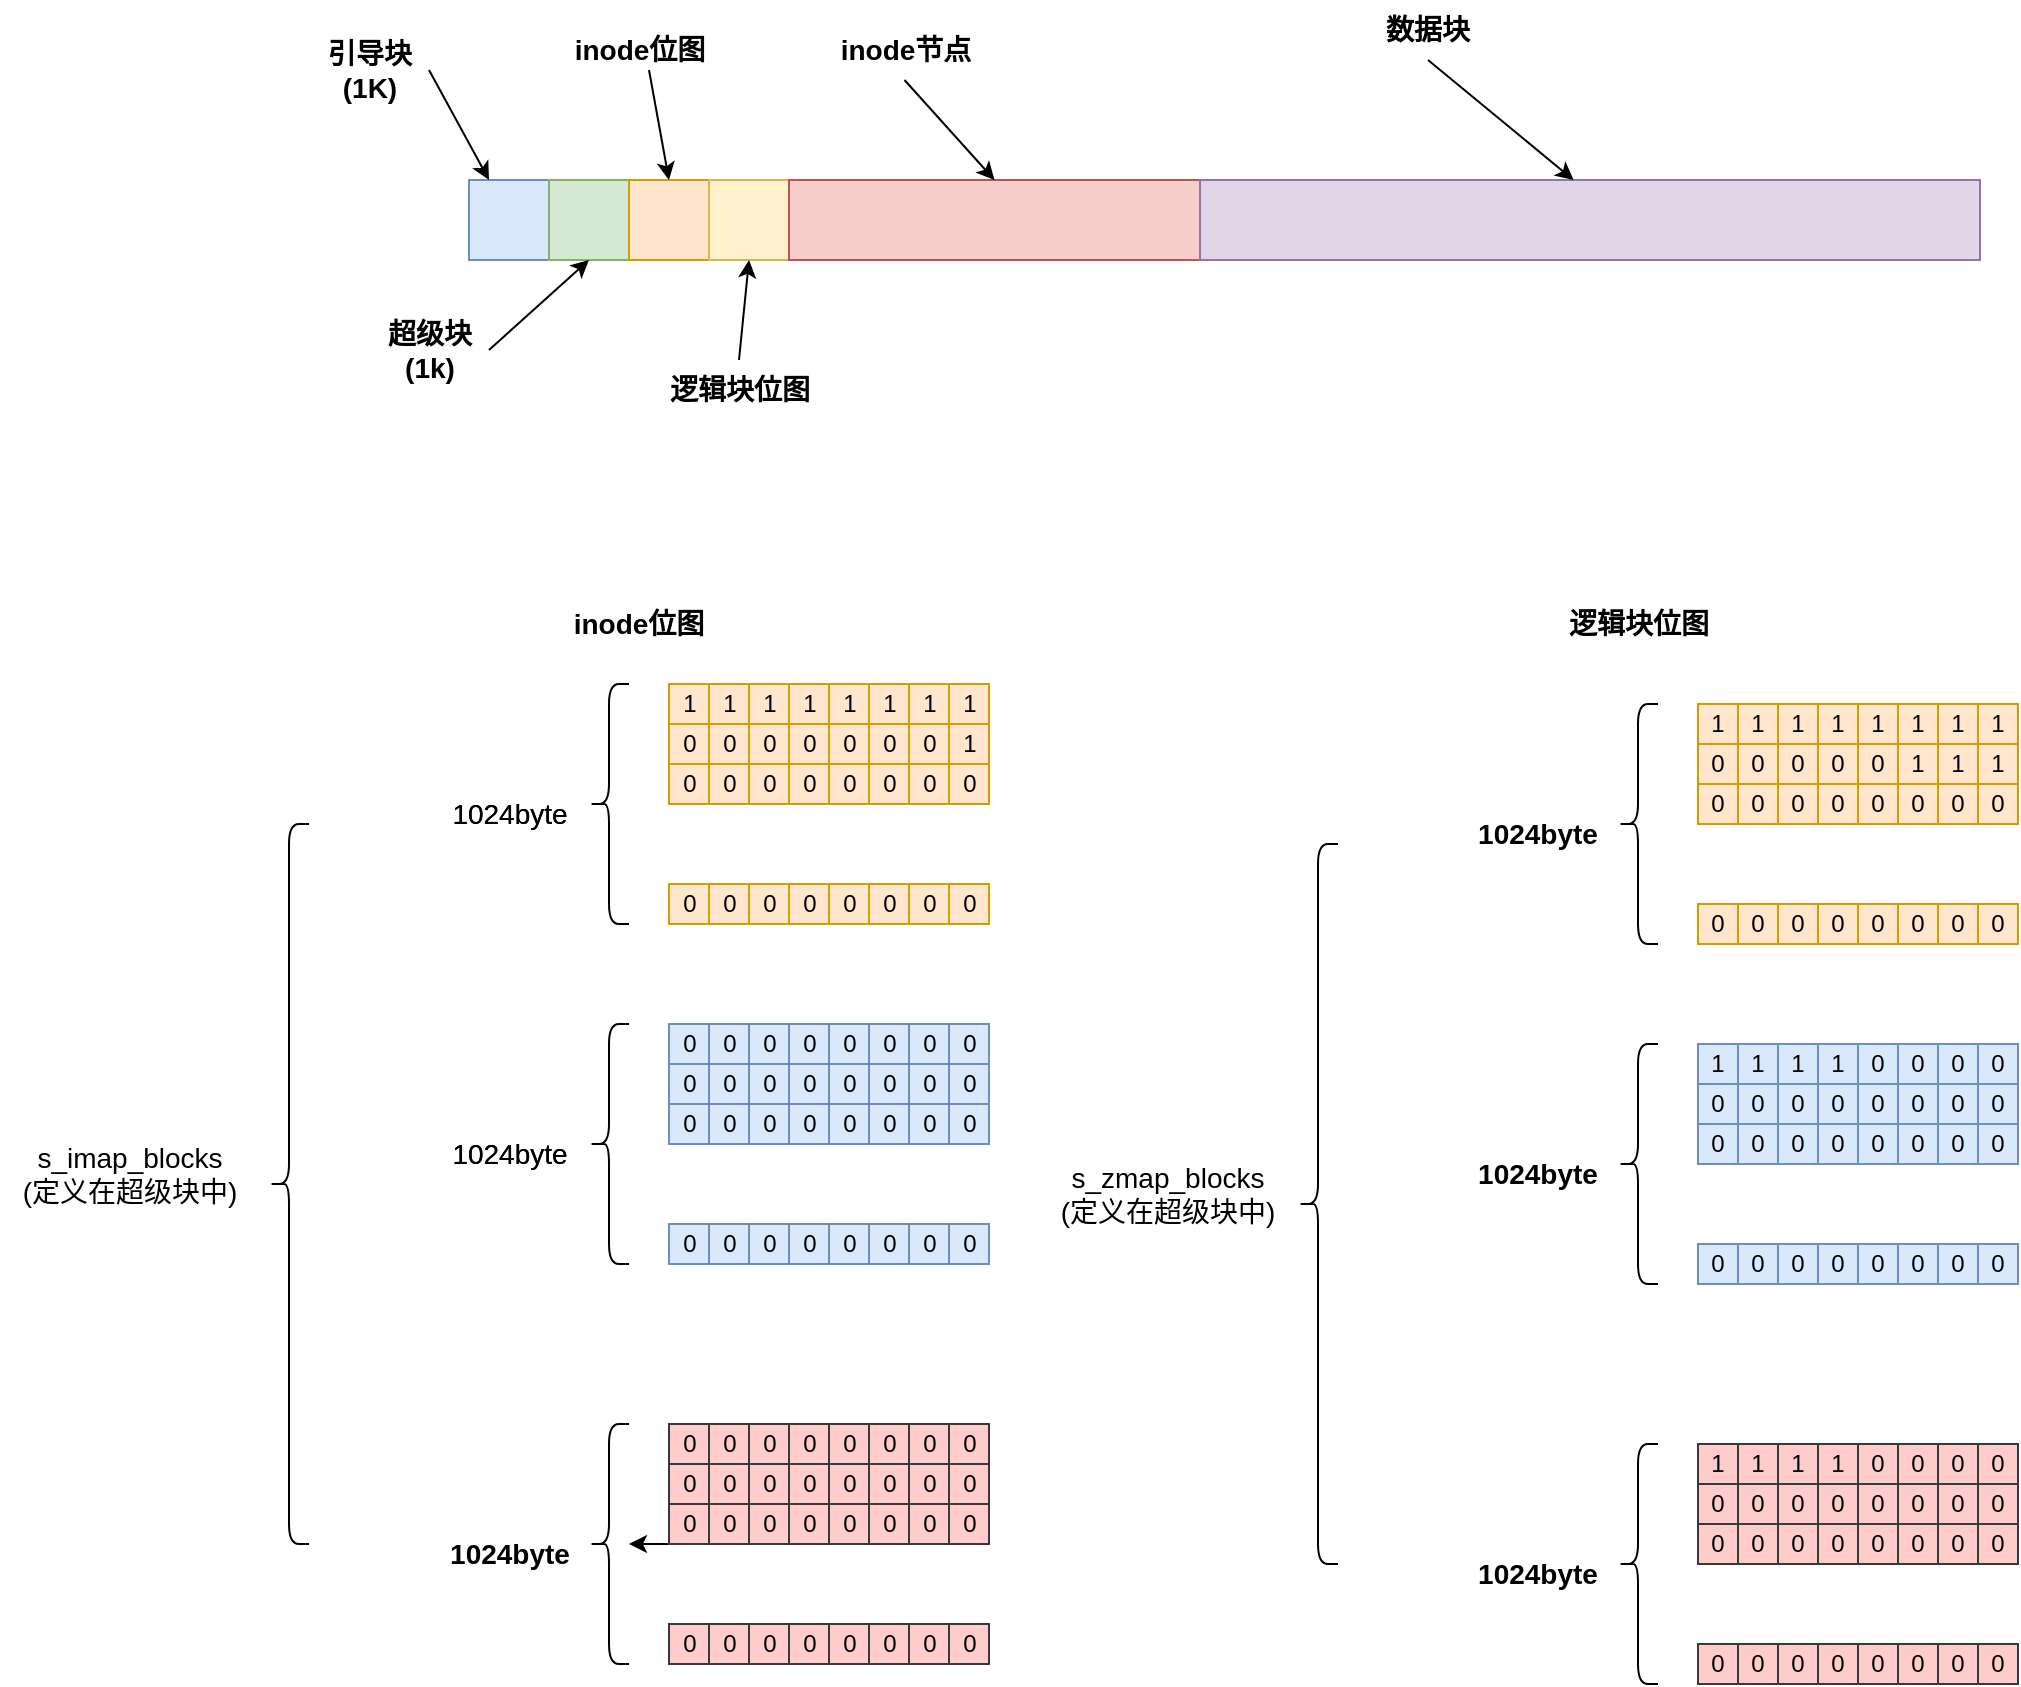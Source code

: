 <mxfile version="20.8.18" type="device"><diagram name="第 1 页" id="37yoyK_o1zVnqZ8OQjMK"><mxGraphModel dx="1831" dy="449" grid="1" gridSize="10" guides="1" tooltips="1" connect="1" arrows="1" fold="1" page="1" pageScale="1" pageWidth="827" pageHeight="1169" math="0" shadow="0"><root><mxCell id="0"/><mxCell id="1" parent="0"/><mxCell id="zr7Nvy4fPqNRF8BoC9J9-1" value="" style="rounded=0;whiteSpace=wrap;html=1;fillColor=#dae8fc;strokeColor=#6c8ebf;" vertex="1" parent="1"><mxGeometry x="-95.5" y="110" width="40" height="40" as="geometry"/></mxCell><mxCell id="zr7Nvy4fPqNRF8BoC9J9-2" value="" style="rounded=0;whiteSpace=wrap;html=1;fillColor=#d5e8d4;strokeColor=#82b366;" vertex="1" parent="1"><mxGeometry x="-55.5" y="110" width="40" height="40" as="geometry"/></mxCell><mxCell id="zr7Nvy4fPqNRF8BoC9J9-3" value="" style="rounded=0;whiteSpace=wrap;html=1;fillColor=#ffe6cc;strokeColor=#d79b00;" vertex="1" parent="1"><mxGeometry x="-15.5" y="110" width="40" height="40" as="geometry"/></mxCell><mxCell id="zr7Nvy4fPqNRF8BoC9J9-4" value="" style="rounded=0;whiteSpace=wrap;html=1;fillColor=#fff2cc;strokeColor=#d6b656;" vertex="1" parent="1"><mxGeometry x="24.5" y="110" width="40" height="40" as="geometry"/></mxCell><mxCell id="zr7Nvy4fPqNRF8BoC9J9-5" value="" style="rounded=0;whiteSpace=wrap;html=1;fillColor=#f8cecc;strokeColor=#b85450;" vertex="1" parent="1"><mxGeometry x="64.5" y="110" width="205.5" height="40" as="geometry"/></mxCell><mxCell id="zr7Nvy4fPqNRF8BoC9J9-6" value="" style="rounded=0;whiteSpace=wrap;html=1;fillColor=#e1d5e7;strokeColor=#9673a6;" vertex="1" parent="1"><mxGeometry x="270" y="110" width="390" height="40" as="geometry"/></mxCell><mxCell id="zr7Nvy4fPqNRF8BoC9J9-7" value="&lt;font style=&quot;font-size: 14px;&quot;&gt;&lt;b&gt;引导块(1K)&lt;/b&gt;&lt;/font&gt;" style="text;strokeColor=none;align=center;fillColor=none;html=1;verticalAlign=middle;whiteSpace=wrap;rounded=0;" vertex="1" parent="1"><mxGeometry x="-175.5" y="40" width="60" height="30" as="geometry"/></mxCell><mxCell id="zr7Nvy4fPqNRF8BoC9J9-9" value="" style="endArrow=classic;html=1;rounded=0;entryX=0.25;entryY=0;entryDx=0;entryDy=0;exitX=1;exitY=0.5;exitDx=0;exitDy=0;" edge="1" parent="1" source="zr7Nvy4fPqNRF8BoC9J9-7" target="zr7Nvy4fPqNRF8BoC9J9-1"><mxGeometry width="50" height="50" relative="1" as="geometry"><mxPoint x="-115.5" y="70" as="sourcePoint"/><mxPoint x="-145.5" y="130" as="targetPoint"/></mxGeometry></mxCell><mxCell id="zr7Nvy4fPqNRF8BoC9J9-10" value="&lt;font style=&quot;font-size: 14px;&quot;&gt;&lt;b&gt;超级块(1k)&lt;/b&gt;&lt;/font&gt;" style="text;strokeColor=none;align=center;fillColor=none;html=1;verticalAlign=middle;whiteSpace=wrap;rounded=0;" vertex="1" parent="1"><mxGeometry x="-145.5" y="180" width="60" height="30" as="geometry"/></mxCell><mxCell id="zr7Nvy4fPqNRF8BoC9J9-11" value="" style="endArrow=classic;html=1;rounded=0;exitX=1;exitY=0.5;exitDx=0;exitDy=0;entryX=0.5;entryY=1;entryDx=0;entryDy=0;" edge="1" parent="1" source="zr7Nvy4fPqNRF8BoC9J9-10" target="zr7Nvy4fPqNRF8BoC9J9-2"><mxGeometry width="50" height="50" relative="1" as="geometry"><mxPoint x="-55.5" y="270" as="sourcePoint"/><mxPoint x="-5.5" y="220" as="targetPoint"/></mxGeometry></mxCell><mxCell id="zr7Nvy4fPqNRF8BoC9J9-12" value="&lt;font style=&quot;font-size: 14px;&quot;&gt;&lt;b&gt;inode位图&lt;/b&gt;&lt;/font&gt;" style="text;strokeColor=none;align=center;fillColor=none;html=1;verticalAlign=middle;whiteSpace=wrap;rounded=0;" vertex="1" parent="1"><mxGeometry x="-45.5" y="30" width="70" height="30" as="geometry"/></mxCell><mxCell id="zr7Nvy4fPqNRF8BoC9J9-14" value="&lt;font style=&quot;font-size: 14px;&quot;&gt;&lt;b&gt;逻辑块位图&lt;/b&gt;&lt;/font&gt;" style="text;strokeColor=none;align=center;fillColor=none;html=1;verticalAlign=middle;whiteSpace=wrap;rounded=0;" vertex="1" parent="1"><mxGeometry x="-5.5" y="200" width="90" height="30" as="geometry"/></mxCell><mxCell id="zr7Nvy4fPqNRF8BoC9J9-16" value="" style="endArrow=classic;html=1;rounded=0;exitX=0.5;exitY=0;exitDx=0;exitDy=0;" edge="1" parent="1" source="zr7Nvy4fPqNRF8BoC9J9-14"><mxGeometry width="50" height="50" relative="1" as="geometry"><mxPoint x="-5.5" y="200" as="sourcePoint"/><mxPoint x="44.5" y="150" as="targetPoint"/></mxGeometry></mxCell><mxCell id="zr7Nvy4fPqNRF8BoC9J9-17" value="&lt;font style=&quot;font-size: 14px;&quot;&gt;&lt;b&gt;inode节点&lt;/b&gt;&lt;/font&gt;" style="text;strokeColor=none;align=center;fillColor=none;html=1;verticalAlign=middle;whiteSpace=wrap;rounded=0;" vertex="1" parent="1"><mxGeometry x="84.5" y="30" width="75.5" height="30" as="geometry"/></mxCell><mxCell id="zr7Nvy4fPqNRF8BoC9J9-18" value="&lt;font style=&quot;font-size: 14px;&quot;&gt;&lt;b&gt;数据块&lt;/b&gt;&lt;/font&gt;" style="text;strokeColor=none;align=center;fillColor=none;html=1;verticalAlign=middle;whiteSpace=wrap;rounded=0;" vertex="1" parent="1"><mxGeometry x="354" y="20" width="60" height="30" as="geometry"/></mxCell><mxCell id="zr7Nvy4fPqNRF8BoC9J9-22" value="" style="endArrow=classic;html=1;rounded=0;entryX=0.5;entryY=0;entryDx=0;entryDy=0;exitX=0.5;exitY=1;exitDx=0;exitDy=0;" edge="1" parent="1" source="zr7Nvy4fPqNRF8BoC9J9-17" target="zr7Nvy4fPqNRF8BoC9J9-5"><mxGeometry width="50" height="50" relative="1" as="geometry"><mxPoint x="114.5" y="70" as="sourcePoint"/><mxPoint x="164.5" y="20" as="targetPoint"/></mxGeometry></mxCell><mxCell id="zr7Nvy4fPqNRF8BoC9J9-23" value="" style="endArrow=classic;html=1;rounded=0;entryX=0.479;entryY=0;entryDx=0;entryDy=0;entryPerimeter=0;exitX=0.5;exitY=1;exitDx=0;exitDy=0;" edge="1" parent="1" source="zr7Nvy4fPqNRF8BoC9J9-18" target="zr7Nvy4fPqNRF8BoC9J9-6"><mxGeometry width="50" height="50" relative="1" as="geometry"><mxPoint x="274.5" y="70" as="sourcePoint"/><mxPoint x="324.5" y="20" as="targetPoint"/></mxGeometry></mxCell><mxCell id="zr7Nvy4fPqNRF8BoC9J9-24" value="1" style="rounded=0;whiteSpace=wrap;html=1;fillColor=#ffe6cc;strokeColor=#d79b00;" vertex="1" parent="1"><mxGeometry x="24.5" y="362" width="20" height="20" as="geometry"/></mxCell><mxCell id="zr7Nvy4fPqNRF8BoC9J9-25" value="1" style="rounded=0;whiteSpace=wrap;html=1;fillColor=#ffe6cc;strokeColor=#d79b00;" vertex="1" parent="1"><mxGeometry x="44.5" y="362" width="20" height="20" as="geometry"/></mxCell><mxCell id="zr7Nvy4fPqNRF8BoC9J9-26" value="1" style="rounded=0;whiteSpace=wrap;html=1;fillColor=#ffe6cc;strokeColor=#d79b00;" vertex="1" parent="1"><mxGeometry x="64.5" y="362" width="20" height="20" as="geometry"/></mxCell><mxCell id="zr7Nvy4fPqNRF8BoC9J9-27" value="1" style="rounded=0;whiteSpace=wrap;html=1;fillColor=#ffe6cc;strokeColor=#d79b00;" vertex="1" parent="1"><mxGeometry x="84.5" y="362" width="20" height="20" as="geometry"/></mxCell><mxCell id="zr7Nvy4fPqNRF8BoC9J9-28" value="1" style="rounded=0;whiteSpace=wrap;html=1;fillColor=#ffe6cc;strokeColor=#d79b00;" vertex="1" parent="1"><mxGeometry x="104.5" y="362" width="20" height="20" as="geometry"/></mxCell><mxCell id="zr7Nvy4fPqNRF8BoC9J9-29" value="1" style="rounded=0;whiteSpace=wrap;html=1;fillColor=#ffe6cc;strokeColor=#d79b00;" vertex="1" parent="1"><mxGeometry x="124.5" y="362" width="20" height="20" as="geometry"/></mxCell><mxCell id="zr7Nvy4fPqNRF8BoC9J9-30" value="1" style="rounded=0;whiteSpace=wrap;html=1;fillColor=#ffe6cc;strokeColor=#d79b00;" vertex="1" parent="1"><mxGeometry x="144.5" y="362" width="20" height="20" as="geometry"/></mxCell><mxCell id="zr7Nvy4fPqNRF8BoC9J9-31" value="1" style="rounded=0;whiteSpace=wrap;html=1;fillColor=#ffe6cc;strokeColor=#d79b00;" vertex="1" parent="1"><mxGeometry x="4.5" y="362" width="20" height="20" as="geometry"/></mxCell><mxCell id="zr7Nvy4fPqNRF8BoC9J9-40" value="0" style="rounded=0;whiteSpace=wrap;html=1;fillColor=#ffe6cc;strokeColor=#d79b00;" vertex="1" parent="1"><mxGeometry x="24.5" y="382" width="20" height="20" as="geometry"/></mxCell><mxCell id="zr7Nvy4fPqNRF8BoC9J9-41" value="0" style="rounded=0;whiteSpace=wrap;html=1;fillColor=#ffe6cc;strokeColor=#d79b00;" vertex="1" parent="1"><mxGeometry x="44.5" y="382" width="20" height="20" as="geometry"/></mxCell><mxCell id="zr7Nvy4fPqNRF8BoC9J9-42" value="0" style="rounded=0;whiteSpace=wrap;html=1;fillColor=#ffe6cc;strokeColor=#d79b00;" vertex="1" parent="1"><mxGeometry x="64.5" y="382" width="20" height="20" as="geometry"/></mxCell><mxCell id="zr7Nvy4fPqNRF8BoC9J9-43" value="0" style="rounded=0;whiteSpace=wrap;html=1;fillColor=#ffe6cc;strokeColor=#d79b00;" vertex="1" parent="1"><mxGeometry x="84.5" y="382" width="20" height="20" as="geometry"/></mxCell><mxCell id="zr7Nvy4fPqNRF8BoC9J9-44" value="0" style="rounded=0;whiteSpace=wrap;html=1;fillColor=#ffe6cc;strokeColor=#d79b00;" vertex="1" parent="1"><mxGeometry x="104.5" y="382" width="20" height="20" as="geometry"/></mxCell><mxCell id="zr7Nvy4fPqNRF8BoC9J9-45" value="0" style="rounded=0;whiteSpace=wrap;html=1;fillColor=#ffe6cc;strokeColor=#d79b00;" vertex="1" parent="1"><mxGeometry x="124.5" y="382" width="20" height="20" as="geometry"/></mxCell><mxCell id="zr7Nvy4fPqNRF8BoC9J9-46" value="1" style="rounded=0;whiteSpace=wrap;html=1;fillColor=#ffe6cc;strokeColor=#d79b00;" vertex="1" parent="1"><mxGeometry x="144.5" y="382" width="20" height="20" as="geometry"/></mxCell><mxCell id="zr7Nvy4fPqNRF8BoC9J9-47" value="0" style="rounded=0;whiteSpace=wrap;html=1;fillColor=#ffe6cc;strokeColor=#d79b00;" vertex="1" parent="1"><mxGeometry x="4.5" y="382" width="20" height="20" as="geometry"/></mxCell><mxCell id="zr7Nvy4fPqNRF8BoC9J9-48" value="0" style="rounded=0;whiteSpace=wrap;html=1;fillColor=#ffe6cc;strokeColor=#d79b00;" vertex="1" parent="1"><mxGeometry x="24.5" y="402" width="20" height="20" as="geometry"/></mxCell><mxCell id="zr7Nvy4fPqNRF8BoC9J9-49" value="0" style="rounded=0;whiteSpace=wrap;html=1;fillColor=#ffe6cc;strokeColor=#d79b00;" vertex="1" parent="1"><mxGeometry x="44.5" y="402" width="20" height="20" as="geometry"/></mxCell><mxCell id="zr7Nvy4fPqNRF8BoC9J9-50" value="0" style="rounded=0;whiteSpace=wrap;html=1;fillColor=#ffe6cc;strokeColor=#d79b00;" vertex="1" parent="1"><mxGeometry x="64.5" y="402" width="20" height="20" as="geometry"/></mxCell><mxCell id="zr7Nvy4fPqNRF8BoC9J9-51" value="0" style="rounded=0;whiteSpace=wrap;html=1;fillColor=#ffe6cc;strokeColor=#d79b00;" vertex="1" parent="1"><mxGeometry x="84.5" y="402" width="20" height="20" as="geometry"/></mxCell><mxCell id="zr7Nvy4fPqNRF8BoC9J9-52" value="0" style="rounded=0;whiteSpace=wrap;html=1;fillColor=#ffe6cc;strokeColor=#d79b00;" vertex="1" parent="1"><mxGeometry x="104.5" y="402" width="20" height="20" as="geometry"/></mxCell><mxCell id="zr7Nvy4fPqNRF8BoC9J9-53" value="0" style="rounded=0;whiteSpace=wrap;html=1;fillColor=#ffe6cc;strokeColor=#d79b00;" vertex="1" parent="1"><mxGeometry x="124.5" y="402" width="20" height="20" as="geometry"/></mxCell><mxCell id="zr7Nvy4fPqNRF8BoC9J9-54" value="0" style="rounded=0;whiteSpace=wrap;html=1;fillColor=#ffe6cc;strokeColor=#d79b00;" vertex="1" parent="1"><mxGeometry x="144.5" y="402" width="20" height="20" as="geometry"/></mxCell><mxCell id="zr7Nvy4fPqNRF8BoC9J9-55" value="0" style="rounded=0;whiteSpace=wrap;html=1;fillColor=#ffe6cc;strokeColor=#d79b00;" vertex="1" parent="1"><mxGeometry x="4.5" y="402" width="20" height="20" as="geometry"/></mxCell><mxCell id="zr7Nvy4fPqNRF8BoC9J9-61" value="" style="shape=curlyBracket;whiteSpace=wrap;html=1;rounded=1;labelPosition=left;verticalLabelPosition=middle;align=right;verticalAlign=middle;fontSize=14;" vertex="1" parent="1"><mxGeometry x="-35.5" y="362" width="20" height="120" as="geometry"/></mxCell><mxCell id="zr7Nvy4fPqNRF8BoC9J9-62" value="0" style="rounded=0;whiteSpace=wrap;html=1;fillColor=#ffe6cc;strokeColor=#d79b00;" vertex="1" parent="1"><mxGeometry x="24.5" y="462" width="20" height="20" as="geometry"/></mxCell><mxCell id="zr7Nvy4fPqNRF8BoC9J9-63" value="0" style="rounded=0;whiteSpace=wrap;html=1;fillColor=#ffe6cc;strokeColor=#d79b00;" vertex="1" parent="1"><mxGeometry x="44.5" y="462" width="20" height="20" as="geometry"/></mxCell><mxCell id="zr7Nvy4fPqNRF8BoC9J9-64" value="0" style="rounded=0;whiteSpace=wrap;html=1;fillColor=#ffe6cc;strokeColor=#d79b00;" vertex="1" parent="1"><mxGeometry x="64.5" y="462" width="20" height="20" as="geometry"/></mxCell><mxCell id="zr7Nvy4fPqNRF8BoC9J9-65" value="0" style="rounded=0;whiteSpace=wrap;html=1;fillColor=#ffe6cc;strokeColor=#d79b00;" vertex="1" parent="1"><mxGeometry x="84.5" y="462" width="20" height="20" as="geometry"/></mxCell><mxCell id="zr7Nvy4fPqNRF8BoC9J9-66" value="0" style="rounded=0;whiteSpace=wrap;html=1;fillColor=#ffe6cc;strokeColor=#d79b00;" vertex="1" parent="1"><mxGeometry x="104.5" y="462" width="20" height="20" as="geometry"/></mxCell><mxCell id="zr7Nvy4fPqNRF8BoC9J9-67" value="0" style="rounded=0;whiteSpace=wrap;html=1;fillColor=#ffe6cc;strokeColor=#d79b00;" vertex="1" parent="1"><mxGeometry x="124.5" y="462" width="20" height="20" as="geometry"/></mxCell><mxCell id="zr7Nvy4fPqNRF8BoC9J9-68" value="0" style="rounded=0;whiteSpace=wrap;html=1;fillColor=#ffe6cc;strokeColor=#d79b00;" vertex="1" parent="1"><mxGeometry x="144.5" y="462" width="20" height="20" as="geometry"/></mxCell><mxCell id="zr7Nvy4fPqNRF8BoC9J9-69" value="0" style="rounded=0;whiteSpace=wrap;html=1;fillColor=#ffe6cc;strokeColor=#d79b00;" vertex="1" parent="1"><mxGeometry x="4.5" y="462" width="20" height="20" as="geometry"/></mxCell><mxCell id="zr7Nvy4fPqNRF8BoC9J9-70" value="1024byte" style="text;strokeColor=none;align=center;fillColor=none;html=1;verticalAlign=middle;whiteSpace=wrap;rounded=0;fontSize=14;" vertex="1" parent="1"><mxGeometry x="-105.5" y="412" width="60" height="30" as="geometry"/></mxCell><mxCell id="zr7Nvy4fPqNRF8BoC9J9-71" value="0" style="rounded=0;whiteSpace=wrap;html=1;fillColor=#dae8fc;strokeColor=#6c8ebf;" vertex="1" parent="1"><mxGeometry x="24.5" y="532" width="20" height="20" as="geometry"/></mxCell><mxCell id="zr7Nvy4fPqNRF8BoC9J9-72" value="0" style="rounded=0;whiteSpace=wrap;html=1;fillColor=#dae8fc;strokeColor=#6c8ebf;" vertex="1" parent="1"><mxGeometry x="44.5" y="532" width="20" height="20" as="geometry"/></mxCell><mxCell id="zr7Nvy4fPqNRF8BoC9J9-73" value="0" style="rounded=0;whiteSpace=wrap;html=1;fillColor=#dae8fc;strokeColor=#6c8ebf;" vertex="1" parent="1"><mxGeometry x="64.5" y="532" width="20" height="20" as="geometry"/></mxCell><mxCell id="zr7Nvy4fPqNRF8BoC9J9-74" value="0" style="rounded=0;whiteSpace=wrap;html=1;fillColor=#dae8fc;strokeColor=#6c8ebf;" vertex="1" parent="1"><mxGeometry x="84.5" y="532" width="20" height="20" as="geometry"/></mxCell><mxCell id="zr7Nvy4fPqNRF8BoC9J9-75" value="0" style="rounded=0;whiteSpace=wrap;html=1;fillColor=#dae8fc;strokeColor=#6c8ebf;" vertex="1" parent="1"><mxGeometry x="104.5" y="532" width="20" height="20" as="geometry"/></mxCell><mxCell id="zr7Nvy4fPqNRF8BoC9J9-76" value="0" style="rounded=0;whiteSpace=wrap;html=1;fillColor=#dae8fc;strokeColor=#6c8ebf;" vertex="1" parent="1"><mxGeometry x="124.5" y="532" width="20" height="20" as="geometry"/></mxCell><mxCell id="zr7Nvy4fPqNRF8BoC9J9-77" value="0" style="rounded=0;whiteSpace=wrap;html=1;fillColor=#dae8fc;strokeColor=#6c8ebf;" vertex="1" parent="1"><mxGeometry x="144.5" y="532" width="20" height="20" as="geometry"/></mxCell><mxCell id="zr7Nvy4fPqNRF8BoC9J9-78" value="0" style="rounded=0;whiteSpace=wrap;html=1;fillColor=#dae8fc;strokeColor=#6c8ebf;" vertex="1" parent="1"><mxGeometry x="4.5" y="532" width="20" height="20" as="geometry"/></mxCell><mxCell id="zr7Nvy4fPqNRF8BoC9J9-79" value="0" style="rounded=0;whiteSpace=wrap;html=1;fillColor=#dae8fc;strokeColor=#6c8ebf;" vertex="1" parent="1"><mxGeometry x="24.5" y="552" width="20" height="20" as="geometry"/></mxCell><mxCell id="zr7Nvy4fPqNRF8BoC9J9-80" value="0" style="rounded=0;whiteSpace=wrap;html=1;fillColor=#dae8fc;strokeColor=#6c8ebf;" vertex="1" parent="1"><mxGeometry x="44.5" y="552" width="20" height="20" as="geometry"/></mxCell><mxCell id="zr7Nvy4fPqNRF8BoC9J9-81" value="0" style="rounded=0;whiteSpace=wrap;html=1;fillColor=#dae8fc;strokeColor=#6c8ebf;" vertex="1" parent="1"><mxGeometry x="64.5" y="552" width="20" height="20" as="geometry"/></mxCell><mxCell id="zr7Nvy4fPqNRF8BoC9J9-82" value="0" style="rounded=0;whiteSpace=wrap;html=1;fillColor=#dae8fc;strokeColor=#6c8ebf;" vertex="1" parent="1"><mxGeometry x="84.5" y="552" width="20" height="20" as="geometry"/></mxCell><mxCell id="zr7Nvy4fPqNRF8BoC9J9-83" value="0" style="rounded=0;whiteSpace=wrap;html=1;fillColor=#dae8fc;strokeColor=#6c8ebf;" vertex="1" parent="1"><mxGeometry x="104.5" y="552" width="20" height="20" as="geometry"/></mxCell><mxCell id="zr7Nvy4fPqNRF8BoC9J9-84" value="0" style="rounded=0;whiteSpace=wrap;html=1;fillColor=#dae8fc;strokeColor=#6c8ebf;" vertex="1" parent="1"><mxGeometry x="124.5" y="552" width="20" height="20" as="geometry"/></mxCell><mxCell id="zr7Nvy4fPqNRF8BoC9J9-85" value="0" style="rounded=0;whiteSpace=wrap;html=1;fillColor=#dae8fc;strokeColor=#6c8ebf;" vertex="1" parent="1"><mxGeometry x="144.5" y="552" width="20" height="20" as="geometry"/></mxCell><mxCell id="zr7Nvy4fPqNRF8BoC9J9-86" value="0" style="rounded=0;whiteSpace=wrap;html=1;fillColor=#dae8fc;strokeColor=#6c8ebf;" vertex="1" parent="1"><mxGeometry x="4.5" y="552" width="20" height="20" as="geometry"/></mxCell><mxCell id="zr7Nvy4fPqNRF8BoC9J9-87" value="0" style="rounded=0;whiteSpace=wrap;html=1;fillColor=#dae8fc;strokeColor=#6c8ebf;" vertex="1" parent="1"><mxGeometry x="24.5" y="572" width="20" height="20" as="geometry"/></mxCell><mxCell id="zr7Nvy4fPqNRF8BoC9J9-88" value="0" style="rounded=0;whiteSpace=wrap;html=1;fillColor=#dae8fc;strokeColor=#6c8ebf;" vertex="1" parent="1"><mxGeometry x="44.5" y="572" width="20" height="20" as="geometry"/></mxCell><mxCell id="zr7Nvy4fPqNRF8BoC9J9-89" value="0" style="rounded=0;whiteSpace=wrap;html=1;fillColor=#dae8fc;strokeColor=#6c8ebf;" vertex="1" parent="1"><mxGeometry x="64.5" y="572" width="20" height="20" as="geometry"/></mxCell><mxCell id="zr7Nvy4fPqNRF8BoC9J9-90" value="0" style="rounded=0;whiteSpace=wrap;html=1;fillColor=#dae8fc;strokeColor=#6c8ebf;" vertex="1" parent="1"><mxGeometry x="84.5" y="572" width="20" height="20" as="geometry"/></mxCell><mxCell id="zr7Nvy4fPqNRF8BoC9J9-91" value="0" style="rounded=0;whiteSpace=wrap;html=1;fillColor=#dae8fc;strokeColor=#6c8ebf;" vertex="1" parent="1"><mxGeometry x="104.5" y="572" width="20" height="20" as="geometry"/></mxCell><mxCell id="zr7Nvy4fPqNRF8BoC9J9-92" value="0" style="rounded=0;whiteSpace=wrap;html=1;fillColor=#dae8fc;strokeColor=#6c8ebf;" vertex="1" parent="1"><mxGeometry x="124.5" y="572" width="20" height="20" as="geometry"/></mxCell><mxCell id="zr7Nvy4fPqNRF8BoC9J9-93" value="0" style="rounded=0;whiteSpace=wrap;html=1;fillColor=#dae8fc;strokeColor=#6c8ebf;" vertex="1" parent="1"><mxGeometry x="144.5" y="572" width="20" height="20" as="geometry"/></mxCell><mxCell id="zr7Nvy4fPqNRF8BoC9J9-94" value="0" style="rounded=0;whiteSpace=wrap;html=1;fillColor=#dae8fc;strokeColor=#6c8ebf;" vertex="1" parent="1"><mxGeometry x="4.5" y="572" width="20" height="20" as="geometry"/></mxCell><mxCell id="zr7Nvy4fPqNRF8BoC9J9-95" value="" style="shape=curlyBracket;whiteSpace=wrap;html=1;rounded=1;labelPosition=left;verticalLabelPosition=middle;align=right;verticalAlign=middle;fontSize=14;" vertex="1" parent="1"><mxGeometry x="-35.5" y="532" width="20" height="120" as="geometry"/></mxCell><mxCell id="zr7Nvy4fPqNRF8BoC9J9-96" value="0" style="rounded=0;whiteSpace=wrap;html=1;fillColor=#dae8fc;strokeColor=#6c8ebf;" vertex="1" parent="1"><mxGeometry x="24.5" y="632" width="20" height="20" as="geometry"/></mxCell><mxCell id="zr7Nvy4fPqNRF8BoC9J9-97" value="0" style="rounded=0;whiteSpace=wrap;html=1;fillColor=#dae8fc;strokeColor=#6c8ebf;" vertex="1" parent="1"><mxGeometry x="44.5" y="632" width="20" height="20" as="geometry"/></mxCell><mxCell id="zr7Nvy4fPqNRF8BoC9J9-98" value="0" style="rounded=0;whiteSpace=wrap;html=1;fillColor=#dae8fc;strokeColor=#6c8ebf;" vertex="1" parent="1"><mxGeometry x="64.5" y="632" width="20" height="20" as="geometry"/></mxCell><mxCell id="zr7Nvy4fPqNRF8BoC9J9-99" value="0" style="rounded=0;whiteSpace=wrap;html=1;fillColor=#dae8fc;strokeColor=#6c8ebf;" vertex="1" parent="1"><mxGeometry x="84.5" y="632" width="20" height="20" as="geometry"/></mxCell><mxCell id="zr7Nvy4fPqNRF8BoC9J9-100" value="0" style="rounded=0;whiteSpace=wrap;html=1;fillColor=#dae8fc;strokeColor=#6c8ebf;" vertex="1" parent="1"><mxGeometry x="104.5" y="632" width="20" height="20" as="geometry"/></mxCell><mxCell id="zr7Nvy4fPqNRF8BoC9J9-101" value="0" style="rounded=0;whiteSpace=wrap;html=1;fillColor=#dae8fc;strokeColor=#6c8ebf;" vertex="1" parent="1"><mxGeometry x="124.5" y="632" width="20" height="20" as="geometry"/></mxCell><mxCell id="zr7Nvy4fPqNRF8BoC9J9-102" value="0" style="rounded=0;whiteSpace=wrap;html=1;fillColor=#dae8fc;strokeColor=#6c8ebf;" vertex="1" parent="1"><mxGeometry x="144.5" y="632" width="20" height="20" as="geometry"/></mxCell><mxCell id="zr7Nvy4fPqNRF8BoC9J9-103" value="0" style="rounded=0;whiteSpace=wrap;html=1;fillColor=#dae8fc;strokeColor=#6c8ebf;" vertex="1" parent="1"><mxGeometry x="4.5" y="632" width="20" height="20" as="geometry"/></mxCell><mxCell id="zr7Nvy4fPqNRF8BoC9J9-104" value="1024byte" style="text;strokeColor=none;align=center;fillColor=none;html=1;verticalAlign=middle;whiteSpace=wrap;rounded=0;fontSize=14;" vertex="1" parent="1"><mxGeometry x="-105.5" y="582" width="60" height="30" as="geometry"/></mxCell><mxCell id="zr7Nvy4fPqNRF8BoC9J9-257" value="" style="edgeStyle=orthogonalEdgeStyle;rounded=0;orthogonalLoop=1;jettySize=auto;html=1;fontSize=14;" edge="1" parent="1" source="zr7Nvy4fPqNRF8BoC9J9-105" target="zr7Nvy4fPqNRF8BoC9J9-129"><mxGeometry relative="1" as="geometry"/></mxCell><mxCell id="zr7Nvy4fPqNRF8BoC9J9-105" value="0" style="rounded=0;whiteSpace=wrap;html=1;fillColor=#ffcccc;strokeColor=#36393d;" vertex="1" parent="1"><mxGeometry x="24.5" y="732" width="20" height="20" as="geometry"/></mxCell><mxCell id="zr7Nvy4fPqNRF8BoC9J9-106" value="0" style="rounded=0;whiteSpace=wrap;html=1;fillColor=#ffcccc;strokeColor=#36393d;" vertex="1" parent="1"><mxGeometry x="44.5" y="732" width="20" height="20" as="geometry"/></mxCell><mxCell id="zr7Nvy4fPqNRF8BoC9J9-107" value="0" style="rounded=0;whiteSpace=wrap;html=1;fillColor=#ffcccc;strokeColor=#36393d;" vertex="1" parent="1"><mxGeometry x="64.5" y="732" width="20" height="20" as="geometry"/></mxCell><mxCell id="zr7Nvy4fPqNRF8BoC9J9-108" value="0" style="rounded=0;whiteSpace=wrap;html=1;fillColor=#ffcccc;strokeColor=#36393d;" vertex="1" parent="1"><mxGeometry x="84.5" y="732" width="20" height="20" as="geometry"/></mxCell><mxCell id="zr7Nvy4fPqNRF8BoC9J9-109" value="0" style="rounded=0;whiteSpace=wrap;html=1;fillColor=#ffcccc;strokeColor=#36393d;" vertex="1" parent="1"><mxGeometry x="104.5" y="732" width="20" height="20" as="geometry"/></mxCell><mxCell id="zr7Nvy4fPqNRF8BoC9J9-110" value="0" style="rounded=0;whiteSpace=wrap;html=1;fillColor=#ffcccc;strokeColor=#36393d;" vertex="1" parent="1"><mxGeometry x="124.5" y="732" width="20" height="20" as="geometry"/></mxCell><mxCell id="zr7Nvy4fPqNRF8BoC9J9-111" value="0" style="rounded=0;whiteSpace=wrap;html=1;fillColor=#ffcccc;strokeColor=#36393d;" vertex="1" parent="1"><mxGeometry x="144.5" y="732" width="20" height="20" as="geometry"/></mxCell><mxCell id="zr7Nvy4fPqNRF8BoC9J9-112" value="0" style="rounded=0;whiteSpace=wrap;html=1;fillColor=#ffcccc;strokeColor=#36393d;" vertex="1" parent="1"><mxGeometry x="4.5" y="732" width="20" height="20" as="geometry"/></mxCell><mxCell id="zr7Nvy4fPqNRF8BoC9J9-113" value="0" style="rounded=0;whiteSpace=wrap;html=1;fillColor=#ffcccc;strokeColor=#36393d;" vertex="1" parent="1"><mxGeometry x="24.5" y="752" width="20" height="20" as="geometry"/></mxCell><mxCell id="zr7Nvy4fPqNRF8BoC9J9-114" value="0" style="rounded=0;whiteSpace=wrap;html=1;fillColor=#ffcccc;strokeColor=#36393d;" vertex="1" parent="1"><mxGeometry x="44.5" y="752" width="20" height="20" as="geometry"/></mxCell><mxCell id="zr7Nvy4fPqNRF8BoC9J9-115" value="0" style="rounded=0;whiteSpace=wrap;html=1;fillColor=#ffcccc;strokeColor=#36393d;" vertex="1" parent="1"><mxGeometry x="64.5" y="752" width="20" height="20" as="geometry"/></mxCell><mxCell id="zr7Nvy4fPqNRF8BoC9J9-116" value="0" style="rounded=0;whiteSpace=wrap;html=1;fillColor=#ffcccc;strokeColor=#36393d;" vertex="1" parent="1"><mxGeometry x="84.5" y="752" width="20" height="20" as="geometry"/></mxCell><mxCell id="zr7Nvy4fPqNRF8BoC9J9-117" value="0" style="rounded=0;whiteSpace=wrap;html=1;fillColor=#ffcccc;strokeColor=#36393d;" vertex="1" parent="1"><mxGeometry x="104.5" y="752" width="20" height="20" as="geometry"/></mxCell><mxCell id="zr7Nvy4fPqNRF8BoC9J9-118" value="0" style="rounded=0;whiteSpace=wrap;html=1;fillColor=#ffcccc;strokeColor=#36393d;" vertex="1" parent="1"><mxGeometry x="124.5" y="752" width="20" height="20" as="geometry"/></mxCell><mxCell id="zr7Nvy4fPqNRF8BoC9J9-119" value="0" style="rounded=0;whiteSpace=wrap;html=1;fillColor=#ffcccc;strokeColor=#36393d;" vertex="1" parent="1"><mxGeometry x="144.5" y="752" width="20" height="20" as="geometry"/></mxCell><mxCell id="zr7Nvy4fPqNRF8BoC9J9-120" value="0" style="rounded=0;whiteSpace=wrap;html=1;fillColor=#ffcccc;strokeColor=#36393d;" vertex="1" parent="1"><mxGeometry x="4.5" y="752" width="20" height="20" as="geometry"/></mxCell><mxCell id="zr7Nvy4fPqNRF8BoC9J9-121" value="0" style="rounded=0;whiteSpace=wrap;html=1;fillColor=#ffcccc;strokeColor=#36393d;" vertex="1" parent="1"><mxGeometry x="24.5" y="772" width="20" height="20" as="geometry"/></mxCell><mxCell id="zr7Nvy4fPqNRF8BoC9J9-122" value="0" style="rounded=0;whiteSpace=wrap;html=1;fillColor=#ffcccc;strokeColor=#36393d;" vertex="1" parent="1"><mxGeometry x="44.5" y="772" width="20" height="20" as="geometry"/></mxCell><mxCell id="zr7Nvy4fPqNRF8BoC9J9-123" value="0" style="rounded=0;whiteSpace=wrap;html=1;fillColor=#ffcccc;strokeColor=#36393d;" vertex="1" parent="1"><mxGeometry x="64.5" y="772" width="20" height="20" as="geometry"/></mxCell><mxCell id="zr7Nvy4fPqNRF8BoC9J9-124" value="0" style="rounded=0;whiteSpace=wrap;html=1;fillColor=#ffcccc;strokeColor=#36393d;" vertex="1" parent="1"><mxGeometry x="84.5" y="772" width="20" height="20" as="geometry"/></mxCell><mxCell id="zr7Nvy4fPqNRF8BoC9J9-125" value="0" style="rounded=0;whiteSpace=wrap;html=1;fillColor=#ffcccc;strokeColor=#36393d;" vertex="1" parent="1"><mxGeometry x="104.5" y="772" width="20" height="20" as="geometry"/></mxCell><mxCell id="zr7Nvy4fPqNRF8BoC9J9-126" value="0" style="rounded=0;whiteSpace=wrap;html=1;fillColor=#ffcccc;strokeColor=#36393d;" vertex="1" parent="1"><mxGeometry x="124.5" y="772" width="20" height="20" as="geometry"/></mxCell><mxCell id="zr7Nvy4fPqNRF8BoC9J9-127" value="0" style="rounded=0;whiteSpace=wrap;html=1;fillColor=#ffcccc;strokeColor=#36393d;" vertex="1" parent="1"><mxGeometry x="144.5" y="772" width="20" height="20" as="geometry"/></mxCell><mxCell id="zr7Nvy4fPqNRF8BoC9J9-128" value="0" style="rounded=0;whiteSpace=wrap;html=1;fillColor=#ffcccc;strokeColor=#36393d;" vertex="1" parent="1"><mxGeometry x="4.5" y="772" width="20" height="20" as="geometry"/></mxCell><mxCell id="zr7Nvy4fPqNRF8BoC9J9-129" value="" style="shape=curlyBracket;whiteSpace=wrap;html=1;rounded=1;labelPosition=left;verticalLabelPosition=middle;align=right;verticalAlign=middle;fontSize=14;" vertex="1" parent="1"><mxGeometry x="-35.5" y="732" width="20" height="120" as="geometry"/></mxCell><mxCell id="zr7Nvy4fPqNRF8BoC9J9-130" value="0" style="rounded=0;whiteSpace=wrap;html=1;fillColor=#ffcccc;strokeColor=#36393d;" vertex="1" parent="1"><mxGeometry x="24.5" y="832" width="20" height="20" as="geometry"/></mxCell><mxCell id="zr7Nvy4fPqNRF8BoC9J9-131" value="0" style="rounded=0;whiteSpace=wrap;html=1;fillColor=#ffcccc;strokeColor=#36393d;" vertex="1" parent="1"><mxGeometry x="44.5" y="832" width="20" height="20" as="geometry"/></mxCell><mxCell id="zr7Nvy4fPqNRF8BoC9J9-132" value="0" style="rounded=0;whiteSpace=wrap;html=1;fillColor=#ffcccc;strokeColor=#36393d;" vertex="1" parent="1"><mxGeometry x="64.5" y="832" width="20" height="20" as="geometry"/></mxCell><mxCell id="zr7Nvy4fPqNRF8BoC9J9-133" value="0" style="rounded=0;whiteSpace=wrap;html=1;fillColor=#ffcccc;strokeColor=#36393d;" vertex="1" parent="1"><mxGeometry x="84.5" y="832" width="20" height="20" as="geometry"/></mxCell><mxCell id="zr7Nvy4fPqNRF8BoC9J9-134" value="0" style="rounded=0;whiteSpace=wrap;html=1;fillColor=#ffcccc;strokeColor=#36393d;" vertex="1" parent="1"><mxGeometry x="104.5" y="832" width="20" height="20" as="geometry"/></mxCell><mxCell id="zr7Nvy4fPqNRF8BoC9J9-135" value="0" style="rounded=0;whiteSpace=wrap;html=1;fillColor=#ffcccc;strokeColor=#36393d;" vertex="1" parent="1"><mxGeometry x="124.5" y="832" width="20" height="20" as="geometry"/></mxCell><mxCell id="zr7Nvy4fPqNRF8BoC9J9-136" value="0" style="rounded=0;whiteSpace=wrap;html=1;fillColor=#ffcccc;strokeColor=#36393d;" vertex="1" parent="1"><mxGeometry x="144.5" y="832" width="20" height="20" as="geometry"/></mxCell><mxCell id="zr7Nvy4fPqNRF8BoC9J9-137" value="0" style="rounded=0;whiteSpace=wrap;html=1;fillColor=#ffcccc;strokeColor=#36393d;" vertex="1" parent="1"><mxGeometry x="4.5" y="832" width="20" height="20" as="geometry"/></mxCell><mxCell id="zr7Nvy4fPqNRF8BoC9J9-138" value="&lt;b&gt;1024byte&lt;/b&gt;" style="text;strokeColor=none;align=center;fillColor=none;html=1;verticalAlign=middle;whiteSpace=wrap;rounded=0;fontSize=14;" vertex="1" parent="1"><mxGeometry x="-105.5" y="782" width="60" height="30" as="geometry"/></mxCell><mxCell id="zr7Nvy4fPqNRF8BoC9J9-139" value="" style="shape=curlyBracket;whiteSpace=wrap;html=1;rounded=1;labelPosition=left;verticalLabelPosition=middle;align=right;verticalAlign=middle;fontSize=14;" vertex="1" parent="1"><mxGeometry x="-195.5" y="432" width="20" height="360" as="geometry"/></mxCell><mxCell id="zr7Nvy4fPqNRF8BoC9J9-140" value="s_imap_blocks&lt;br&gt;(定义在超级块中)" style="text;strokeColor=none;align=center;fillColor=none;html=1;verticalAlign=middle;whiteSpace=wrap;rounded=0;fontSize=14;" vertex="1" parent="1"><mxGeometry x="-330" y="592" width="130" height="30" as="geometry"/></mxCell><mxCell id="zr7Nvy4fPqNRF8BoC9J9-142" value="&lt;b&gt;inode位图&lt;/b&gt;" style="text;strokeColor=none;align=center;fillColor=none;html=1;verticalAlign=middle;whiteSpace=wrap;rounded=0;fontSize=14;" vertex="1" parent="1"><mxGeometry x="-106.5" y="317" width="191" height="30" as="geometry"/></mxCell><mxCell id="zr7Nvy4fPqNRF8BoC9J9-144" value="1" style="rounded=0;whiteSpace=wrap;html=1;fillColor=#ffe6cc;strokeColor=#d79b00;" vertex="1" parent="1"><mxGeometry x="539" y="372" width="20" height="20" as="geometry"/></mxCell><mxCell id="zr7Nvy4fPqNRF8BoC9J9-145" value="1" style="rounded=0;whiteSpace=wrap;html=1;fillColor=#ffe6cc;strokeColor=#d79b00;" vertex="1" parent="1"><mxGeometry x="559" y="372" width="20" height="20" as="geometry"/></mxCell><mxCell id="zr7Nvy4fPqNRF8BoC9J9-146" value="1" style="rounded=0;whiteSpace=wrap;html=1;fillColor=#ffe6cc;strokeColor=#d79b00;" vertex="1" parent="1"><mxGeometry x="579" y="372" width="20" height="20" as="geometry"/></mxCell><mxCell id="zr7Nvy4fPqNRF8BoC9J9-147" value="1" style="rounded=0;whiteSpace=wrap;html=1;fillColor=#ffe6cc;strokeColor=#d79b00;" vertex="1" parent="1"><mxGeometry x="599" y="372" width="20" height="20" as="geometry"/></mxCell><mxCell id="zr7Nvy4fPqNRF8BoC9J9-148" value="1" style="rounded=0;whiteSpace=wrap;html=1;fillColor=#ffe6cc;strokeColor=#d79b00;" vertex="1" parent="1"><mxGeometry x="619" y="372" width="20" height="20" as="geometry"/></mxCell><mxCell id="zr7Nvy4fPqNRF8BoC9J9-149" value="1" style="rounded=0;whiteSpace=wrap;html=1;fillColor=#ffe6cc;strokeColor=#d79b00;" vertex="1" parent="1"><mxGeometry x="639" y="372" width="20" height="20" as="geometry"/></mxCell><mxCell id="zr7Nvy4fPqNRF8BoC9J9-150" value="1" style="rounded=0;whiteSpace=wrap;html=1;fillColor=#ffe6cc;strokeColor=#d79b00;" vertex="1" parent="1"><mxGeometry x="659" y="372" width="20" height="20" as="geometry"/></mxCell><mxCell id="zr7Nvy4fPqNRF8BoC9J9-151" value="1" style="rounded=0;whiteSpace=wrap;html=1;fillColor=#ffe6cc;strokeColor=#d79b00;" vertex="1" parent="1"><mxGeometry x="519" y="372" width="20" height="20" as="geometry"/></mxCell><mxCell id="zr7Nvy4fPqNRF8BoC9J9-152" value="0" style="rounded=0;whiteSpace=wrap;html=1;fillColor=#ffe6cc;strokeColor=#d79b00;" vertex="1" parent="1"><mxGeometry x="539" y="392" width="20" height="20" as="geometry"/></mxCell><mxCell id="zr7Nvy4fPqNRF8BoC9J9-153" value="0" style="rounded=0;whiteSpace=wrap;html=1;fillColor=#ffe6cc;strokeColor=#d79b00;" vertex="1" parent="1"><mxGeometry x="559" y="392" width="20" height="20" as="geometry"/></mxCell><mxCell id="zr7Nvy4fPqNRF8BoC9J9-154" value="0" style="rounded=0;whiteSpace=wrap;html=1;fillColor=#ffe6cc;strokeColor=#d79b00;" vertex="1" parent="1"><mxGeometry x="579" y="392" width="20" height="20" as="geometry"/></mxCell><mxCell id="zr7Nvy4fPqNRF8BoC9J9-155" value="0" style="rounded=0;whiteSpace=wrap;html=1;fillColor=#ffe6cc;strokeColor=#d79b00;" vertex="1" parent="1"><mxGeometry x="599" y="392" width="20" height="20" as="geometry"/></mxCell><mxCell id="zr7Nvy4fPqNRF8BoC9J9-156" value="1" style="rounded=0;whiteSpace=wrap;html=1;fillColor=#ffe6cc;strokeColor=#d79b00;" vertex="1" parent="1"><mxGeometry x="619" y="392" width="20" height="20" as="geometry"/></mxCell><mxCell id="zr7Nvy4fPqNRF8BoC9J9-157" value="1" style="rounded=0;whiteSpace=wrap;html=1;fillColor=#ffe6cc;strokeColor=#d79b00;" vertex="1" parent="1"><mxGeometry x="639" y="392" width="20" height="20" as="geometry"/></mxCell><mxCell id="zr7Nvy4fPqNRF8BoC9J9-158" value="1" style="rounded=0;whiteSpace=wrap;html=1;fillColor=#ffe6cc;strokeColor=#d79b00;" vertex="1" parent="1"><mxGeometry x="659" y="392" width="20" height="20" as="geometry"/></mxCell><mxCell id="zr7Nvy4fPqNRF8BoC9J9-159" value="0" style="rounded=0;whiteSpace=wrap;html=1;fillColor=#ffe6cc;strokeColor=#d79b00;" vertex="1" parent="1"><mxGeometry x="519" y="392" width="20" height="20" as="geometry"/></mxCell><mxCell id="zr7Nvy4fPqNRF8BoC9J9-160" value="0" style="rounded=0;whiteSpace=wrap;html=1;fillColor=#ffe6cc;strokeColor=#d79b00;" vertex="1" parent="1"><mxGeometry x="539" y="412" width="20" height="20" as="geometry"/></mxCell><mxCell id="zr7Nvy4fPqNRF8BoC9J9-161" value="0" style="rounded=0;whiteSpace=wrap;html=1;fillColor=#ffe6cc;strokeColor=#d79b00;" vertex="1" parent="1"><mxGeometry x="559" y="412" width="20" height="20" as="geometry"/></mxCell><mxCell id="zr7Nvy4fPqNRF8BoC9J9-162" value="0" style="rounded=0;whiteSpace=wrap;html=1;fillColor=#ffe6cc;strokeColor=#d79b00;" vertex="1" parent="1"><mxGeometry x="579" y="412" width="20" height="20" as="geometry"/></mxCell><mxCell id="zr7Nvy4fPqNRF8BoC9J9-163" value="0" style="rounded=0;whiteSpace=wrap;html=1;fillColor=#ffe6cc;strokeColor=#d79b00;" vertex="1" parent="1"><mxGeometry x="599" y="412" width="20" height="20" as="geometry"/></mxCell><mxCell id="zr7Nvy4fPqNRF8BoC9J9-164" value="0" style="rounded=0;whiteSpace=wrap;html=1;fillColor=#ffe6cc;strokeColor=#d79b00;" vertex="1" parent="1"><mxGeometry x="619" y="412" width="20" height="20" as="geometry"/></mxCell><mxCell id="zr7Nvy4fPqNRF8BoC9J9-165" value="0" style="rounded=0;whiteSpace=wrap;html=1;fillColor=#ffe6cc;strokeColor=#d79b00;" vertex="1" parent="1"><mxGeometry x="639" y="412" width="20" height="20" as="geometry"/></mxCell><mxCell id="zr7Nvy4fPqNRF8BoC9J9-166" value="0" style="rounded=0;whiteSpace=wrap;html=1;fillColor=#ffe6cc;strokeColor=#d79b00;" vertex="1" parent="1"><mxGeometry x="659" y="412" width="20" height="20" as="geometry"/></mxCell><mxCell id="zr7Nvy4fPqNRF8BoC9J9-167" value="0" style="rounded=0;whiteSpace=wrap;html=1;fillColor=#ffe6cc;strokeColor=#d79b00;" vertex="1" parent="1"><mxGeometry x="519" y="412" width="20" height="20" as="geometry"/></mxCell><mxCell id="zr7Nvy4fPqNRF8BoC9J9-168" value="" style="shape=curlyBracket;whiteSpace=wrap;html=1;rounded=1;labelPosition=left;verticalLabelPosition=middle;align=right;verticalAlign=middle;fontSize=14;" vertex="1" parent="1"><mxGeometry x="479" y="372" width="20" height="120" as="geometry"/></mxCell><mxCell id="zr7Nvy4fPqNRF8BoC9J9-169" value="0" style="rounded=0;whiteSpace=wrap;html=1;fillColor=#ffe6cc;strokeColor=#d79b00;" vertex="1" parent="1"><mxGeometry x="539" y="472" width="20" height="20" as="geometry"/></mxCell><mxCell id="zr7Nvy4fPqNRF8BoC9J9-170" value="0" style="rounded=0;whiteSpace=wrap;html=1;fillColor=#ffe6cc;strokeColor=#d79b00;" vertex="1" parent="1"><mxGeometry x="559" y="472" width="20" height="20" as="geometry"/></mxCell><mxCell id="zr7Nvy4fPqNRF8BoC9J9-171" value="0" style="rounded=0;whiteSpace=wrap;html=1;fillColor=#ffe6cc;strokeColor=#d79b00;" vertex="1" parent="1"><mxGeometry x="579" y="472" width="20" height="20" as="geometry"/></mxCell><mxCell id="zr7Nvy4fPqNRF8BoC9J9-172" value="0" style="rounded=0;whiteSpace=wrap;html=1;fillColor=#ffe6cc;strokeColor=#d79b00;" vertex="1" parent="1"><mxGeometry x="599" y="472" width="20" height="20" as="geometry"/></mxCell><mxCell id="zr7Nvy4fPqNRF8BoC9J9-173" value="0" style="rounded=0;whiteSpace=wrap;html=1;fillColor=#ffe6cc;strokeColor=#d79b00;" vertex="1" parent="1"><mxGeometry x="619" y="472" width="20" height="20" as="geometry"/></mxCell><mxCell id="zr7Nvy4fPqNRF8BoC9J9-174" value="0" style="rounded=0;whiteSpace=wrap;html=1;fillColor=#ffe6cc;strokeColor=#d79b00;" vertex="1" parent="1"><mxGeometry x="639" y="472" width="20" height="20" as="geometry"/></mxCell><mxCell id="zr7Nvy4fPqNRF8BoC9J9-175" value="0" style="rounded=0;whiteSpace=wrap;html=1;fillColor=#ffe6cc;strokeColor=#d79b00;" vertex="1" parent="1"><mxGeometry x="659" y="472" width="20" height="20" as="geometry"/></mxCell><mxCell id="zr7Nvy4fPqNRF8BoC9J9-176" value="0" style="rounded=0;whiteSpace=wrap;html=1;fillColor=#ffe6cc;strokeColor=#d79b00;" vertex="1" parent="1"><mxGeometry x="519" y="472" width="20" height="20" as="geometry"/></mxCell><mxCell id="zr7Nvy4fPqNRF8BoC9J9-177" value="&lt;b&gt;1024byte&lt;/b&gt;" style="text;strokeColor=none;align=center;fillColor=none;html=1;verticalAlign=middle;whiteSpace=wrap;rounded=0;fontSize=14;" vertex="1" parent="1"><mxGeometry x="409" y="422" width="60" height="30" as="geometry"/></mxCell><mxCell id="zr7Nvy4fPqNRF8BoC9J9-178" value="1" style="rounded=0;whiteSpace=wrap;html=1;fillColor=#dae8fc;strokeColor=#6c8ebf;" vertex="1" parent="1"><mxGeometry x="539" y="542" width="20" height="20" as="geometry"/></mxCell><mxCell id="zr7Nvy4fPqNRF8BoC9J9-179" value="1" style="rounded=0;whiteSpace=wrap;html=1;fillColor=#dae8fc;strokeColor=#6c8ebf;" vertex="1" parent="1"><mxGeometry x="559" y="542" width="20" height="20" as="geometry"/></mxCell><mxCell id="zr7Nvy4fPqNRF8BoC9J9-180" value="1" style="rounded=0;whiteSpace=wrap;html=1;fillColor=#dae8fc;strokeColor=#6c8ebf;" vertex="1" parent="1"><mxGeometry x="579" y="542" width="20" height="20" as="geometry"/></mxCell><mxCell id="zr7Nvy4fPqNRF8BoC9J9-181" value="0" style="rounded=0;whiteSpace=wrap;html=1;fillColor=#dae8fc;strokeColor=#6c8ebf;" vertex="1" parent="1"><mxGeometry x="599" y="542" width="20" height="20" as="geometry"/></mxCell><mxCell id="zr7Nvy4fPqNRF8BoC9J9-182" value="0" style="rounded=0;whiteSpace=wrap;html=1;fillColor=#dae8fc;strokeColor=#6c8ebf;" vertex="1" parent="1"><mxGeometry x="619" y="542" width="20" height="20" as="geometry"/></mxCell><mxCell id="zr7Nvy4fPqNRF8BoC9J9-183" value="0" style="rounded=0;whiteSpace=wrap;html=1;fillColor=#dae8fc;strokeColor=#6c8ebf;" vertex="1" parent="1"><mxGeometry x="639" y="542" width="20" height="20" as="geometry"/></mxCell><mxCell id="zr7Nvy4fPqNRF8BoC9J9-184" value="0" style="rounded=0;whiteSpace=wrap;html=1;fillColor=#dae8fc;strokeColor=#6c8ebf;" vertex="1" parent="1"><mxGeometry x="659" y="542" width="20" height="20" as="geometry"/></mxCell><mxCell id="zr7Nvy4fPqNRF8BoC9J9-185" value="1" style="rounded=0;whiteSpace=wrap;html=1;fillColor=#dae8fc;strokeColor=#6c8ebf;" vertex="1" parent="1"><mxGeometry x="519" y="542" width="20" height="20" as="geometry"/></mxCell><mxCell id="zr7Nvy4fPqNRF8BoC9J9-186" value="0" style="rounded=0;whiteSpace=wrap;html=1;fillColor=#dae8fc;strokeColor=#6c8ebf;" vertex="1" parent="1"><mxGeometry x="539" y="562" width="20" height="20" as="geometry"/></mxCell><mxCell id="zr7Nvy4fPqNRF8BoC9J9-187" value="0" style="rounded=0;whiteSpace=wrap;html=1;fillColor=#dae8fc;strokeColor=#6c8ebf;" vertex="1" parent="1"><mxGeometry x="559" y="562" width="20" height="20" as="geometry"/></mxCell><mxCell id="zr7Nvy4fPqNRF8BoC9J9-188" value="0" style="rounded=0;whiteSpace=wrap;html=1;fillColor=#dae8fc;strokeColor=#6c8ebf;" vertex="1" parent="1"><mxGeometry x="579" y="562" width="20" height="20" as="geometry"/></mxCell><mxCell id="zr7Nvy4fPqNRF8BoC9J9-189" value="0" style="rounded=0;whiteSpace=wrap;html=1;fillColor=#dae8fc;strokeColor=#6c8ebf;" vertex="1" parent="1"><mxGeometry x="599" y="562" width="20" height="20" as="geometry"/></mxCell><mxCell id="zr7Nvy4fPqNRF8BoC9J9-190" value="0" style="rounded=0;whiteSpace=wrap;html=1;fillColor=#dae8fc;strokeColor=#6c8ebf;" vertex="1" parent="1"><mxGeometry x="619" y="562" width="20" height="20" as="geometry"/></mxCell><mxCell id="zr7Nvy4fPqNRF8BoC9J9-191" value="0" style="rounded=0;whiteSpace=wrap;html=1;fillColor=#dae8fc;strokeColor=#6c8ebf;" vertex="1" parent="1"><mxGeometry x="639" y="562" width="20" height="20" as="geometry"/></mxCell><mxCell id="zr7Nvy4fPqNRF8BoC9J9-192" value="0" style="rounded=0;whiteSpace=wrap;html=1;fillColor=#dae8fc;strokeColor=#6c8ebf;" vertex="1" parent="1"><mxGeometry x="659" y="562" width="20" height="20" as="geometry"/></mxCell><mxCell id="zr7Nvy4fPqNRF8BoC9J9-193" value="0" style="rounded=0;whiteSpace=wrap;html=1;fillColor=#dae8fc;strokeColor=#6c8ebf;" vertex="1" parent="1"><mxGeometry x="519" y="562" width="20" height="20" as="geometry"/></mxCell><mxCell id="zr7Nvy4fPqNRF8BoC9J9-194" value="0" style="rounded=0;whiteSpace=wrap;html=1;fillColor=#dae8fc;strokeColor=#6c8ebf;" vertex="1" parent="1"><mxGeometry x="539" y="582" width="20" height="20" as="geometry"/></mxCell><mxCell id="zr7Nvy4fPqNRF8BoC9J9-195" value="0" style="rounded=0;whiteSpace=wrap;html=1;fillColor=#dae8fc;strokeColor=#6c8ebf;" vertex="1" parent="1"><mxGeometry x="559" y="582" width="20" height="20" as="geometry"/></mxCell><mxCell id="zr7Nvy4fPqNRF8BoC9J9-196" value="0" style="rounded=0;whiteSpace=wrap;html=1;fillColor=#dae8fc;strokeColor=#6c8ebf;" vertex="1" parent="1"><mxGeometry x="579" y="582" width="20" height="20" as="geometry"/></mxCell><mxCell id="zr7Nvy4fPqNRF8BoC9J9-197" value="0" style="rounded=0;whiteSpace=wrap;html=1;fillColor=#dae8fc;strokeColor=#6c8ebf;" vertex="1" parent="1"><mxGeometry x="599" y="582" width="20" height="20" as="geometry"/></mxCell><mxCell id="zr7Nvy4fPqNRF8BoC9J9-198" value="0" style="rounded=0;whiteSpace=wrap;html=1;fillColor=#dae8fc;strokeColor=#6c8ebf;" vertex="1" parent="1"><mxGeometry x="619" y="582" width="20" height="20" as="geometry"/></mxCell><mxCell id="zr7Nvy4fPqNRF8BoC9J9-199" value="0" style="rounded=0;whiteSpace=wrap;html=1;fillColor=#dae8fc;strokeColor=#6c8ebf;" vertex="1" parent="1"><mxGeometry x="639" y="582" width="20" height="20" as="geometry"/></mxCell><mxCell id="zr7Nvy4fPqNRF8BoC9J9-200" value="0" style="rounded=0;whiteSpace=wrap;html=1;fillColor=#dae8fc;strokeColor=#6c8ebf;" vertex="1" parent="1"><mxGeometry x="659" y="582" width="20" height="20" as="geometry"/></mxCell><mxCell id="zr7Nvy4fPqNRF8BoC9J9-201" value="0" style="rounded=0;whiteSpace=wrap;html=1;fillColor=#dae8fc;strokeColor=#6c8ebf;" vertex="1" parent="1"><mxGeometry x="519" y="582" width="20" height="20" as="geometry"/></mxCell><mxCell id="zr7Nvy4fPqNRF8BoC9J9-202" value="" style="shape=curlyBracket;whiteSpace=wrap;html=1;rounded=1;labelPosition=left;verticalLabelPosition=middle;align=right;verticalAlign=middle;fontSize=14;" vertex="1" parent="1"><mxGeometry x="479" y="542" width="20" height="120" as="geometry"/></mxCell><mxCell id="zr7Nvy4fPqNRF8BoC9J9-203" value="0" style="rounded=0;whiteSpace=wrap;html=1;fillColor=#dae8fc;strokeColor=#6c8ebf;" vertex="1" parent="1"><mxGeometry x="539" y="642" width="20" height="20" as="geometry"/></mxCell><mxCell id="zr7Nvy4fPqNRF8BoC9J9-204" value="0" style="rounded=0;whiteSpace=wrap;html=1;fillColor=#dae8fc;strokeColor=#6c8ebf;" vertex="1" parent="1"><mxGeometry x="559" y="642" width="20" height="20" as="geometry"/></mxCell><mxCell id="zr7Nvy4fPqNRF8BoC9J9-205" value="0" style="rounded=0;whiteSpace=wrap;html=1;fillColor=#dae8fc;strokeColor=#6c8ebf;" vertex="1" parent="1"><mxGeometry x="579" y="642" width="20" height="20" as="geometry"/></mxCell><mxCell id="zr7Nvy4fPqNRF8BoC9J9-206" value="0" style="rounded=0;whiteSpace=wrap;html=1;fillColor=#dae8fc;strokeColor=#6c8ebf;" vertex="1" parent="1"><mxGeometry x="599" y="642" width="20" height="20" as="geometry"/></mxCell><mxCell id="zr7Nvy4fPqNRF8BoC9J9-207" value="0" style="rounded=0;whiteSpace=wrap;html=1;fillColor=#dae8fc;strokeColor=#6c8ebf;" vertex="1" parent="1"><mxGeometry x="619" y="642" width="20" height="20" as="geometry"/></mxCell><mxCell id="zr7Nvy4fPqNRF8BoC9J9-208" value="0" style="rounded=0;whiteSpace=wrap;html=1;fillColor=#dae8fc;strokeColor=#6c8ebf;" vertex="1" parent="1"><mxGeometry x="639" y="642" width="20" height="20" as="geometry"/></mxCell><mxCell id="zr7Nvy4fPqNRF8BoC9J9-209" value="0" style="rounded=0;whiteSpace=wrap;html=1;fillColor=#dae8fc;strokeColor=#6c8ebf;" vertex="1" parent="1"><mxGeometry x="659" y="642" width="20" height="20" as="geometry"/></mxCell><mxCell id="zr7Nvy4fPqNRF8BoC9J9-210" value="0" style="rounded=0;whiteSpace=wrap;html=1;fillColor=#dae8fc;strokeColor=#6c8ebf;" vertex="1" parent="1"><mxGeometry x="519" y="642" width="20" height="20" as="geometry"/></mxCell><mxCell id="zr7Nvy4fPqNRF8BoC9J9-211" value="&lt;b&gt;1024byte&lt;/b&gt;" style="text;strokeColor=none;align=center;fillColor=none;html=1;verticalAlign=middle;whiteSpace=wrap;rounded=0;fontSize=14;" vertex="1" parent="1"><mxGeometry x="409" y="592" width="60" height="30" as="geometry"/></mxCell><mxCell id="zr7Nvy4fPqNRF8BoC9J9-212" value="1" style="rounded=0;whiteSpace=wrap;html=1;fillColor=#ffcccc;strokeColor=#36393d;" vertex="1" parent="1"><mxGeometry x="539" y="742" width="20" height="20" as="geometry"/></mxCell><mxCell id="zr7Nvy4fPqNRF8BoC9J9-213" value="1" style="rounded=0;whiteSpace=wrap;html=1;fillColor=#ffcccc;strokeColor=#36393d;" vertex="1" parent="1"><mxGeometry x="559" y="742" width="20" height="20" as="geometry"/></mxCell><mxCell id="zr7Nvy4fPqNRF8BoC9J9-214" value="1" style="rounded=0;whiteSpace=wrap;html=1;fillColor=#ffcccc;strokeColor=#36393d;" vertex="1" parent="1"><mxGeometry x="579" y="742" width="20" height="20" as="geometry"/></mxCell><mxCell id="zr7Nvy4fPqNRF8BoC9J9-215" value="0" style="rounded=0;whiteSpace=wrap;html=1;fillColor=#ffcccc;strokeColor=#36393d;" vertex="1" parent="1"><mxGeometry x="599" y="742" width="20" height="20" as="geometry"/></mxCell><mxCell id="zr7Nvy4fPqNRF8BoC9J9-216" value="0" style="rounded=0;whiteSpace=wrap;html=1;fillColor=#ffcccc;strokeColor=#36393d;" vertex="1" parent="1"><mxGeometry x="619" y="742" width="20" height="20" as="geometry"/></mxCell><mxCell id="zr7Nvy4fPqNRF8BoC9J9-217" value="0" style="rounded=0;whiteSpace=wrap;html=1;fillColor=#ffcccc;strokeColor=#36393d;" vertex="1" parent="1"><mxGeometry x="639" y="742" width="20" height="20" as="geometry"/></mxCell><mxCell id="zr7Nvy4fPqNRF8BoC9J9-218" value="0" style="rounded=0;whiteSpace=wrap;html=1;fillColor=#ffcccc;strokeColor=#36393d;" vertex="1" parent="1"><mxGeometry x="659" y="742" width="20" height="20" as="geometry"/></mxCell><mxCell id="zr7Nvy4fPqNRF8BoC9J9-219" value="1" style="rounded=0;whiteSpace=wrap;html=1;fillColor=#ffcccc;strokeColor=#36393d;" vertex="1" parent="1"><mxGeometry x="519" y="742" width="20" height="20" as="geometry"/></mxCell><mxCell id="zr7Nvy4fPqNRF8BoC9J9-220" value="0" style="rounded=0;whiteSpace=wrap;html=1;fillColor=#ffcccc;strokeColor=#36393d;" vertex="1" parent="1"><mxGeometry x="539" y="762" width="20" height="20" as="geometry"/></mxCell><mxCell id="zr7Nvy4fPqNRF8BoC9J9-221" value="0" style="rounded=0;whiteSpace=wrap;html=1;fillColor=#ffcccc;strokeColor=#36393d;" vertex="1" parent="1"><mxGeometry x="559" y="762" width="20" height="20" as="geometry"/></mxCell><mxCell id="zr7Nvy4fPqNRF8BoC9J9-222" value="0" style="rounded=0;whiteSpace=wrap;html=1;fillColor=#ffcccc;strokeColor=#36393d;" vertex="1" parent="1"><mxGeometry x="579" y="762" width="20" height="20" as="geometry"/></mxCell><mxCell id="zr7Nvy4fPqNRF8BoC9J9-223" value="0" style="rounded=0;whiteSpace=wrap;html=1;fillColor=#ffcccc;strokeColor=#36393d;" vertex="1" parent="1"><mxGeometry x="599" y="762" width="20" height="20" as="geometry"/></mxCell><mxCell id="zr7Nvy4fPqNRF8BoC9J9-224" value="0" style="rounded=0;whiteSpace=wrap;html=1;fillColor=#ffcccc;strokeColor=#36393d;" vertex="1" parent="1"><mxGeometry x="619" y="762" width="20" height="20" as="geometry"/></mxCell><mxCell id="zr7Nvy4fPqNRF8BoC9J9-225" value="0" style="rounded=0;whiteSpace=wrap;html=1;fillColor=#ffcccc;strokeColor=#36393d;" vertex="1" parent="1"><mxGeometry x="639" y="762" width="20" height="20" as="geometry"/></mxCell><mxCell id="zr7Nvy4fPqNRF8BoC9J9-226" value="0" style="rounded=0;whiteSpace=wrap;html=1;fillColor=#ffcccc;strokeColor=#36393d;" vertex="1" parent="1"><mxGeometry x="659" y="762" width="20" height="20" as="geometry"/></mxCell><mxCell id="zr7Nvy4fPqNRF8BoC9J9-227" value="0" style="rounded=0;whiteSpace=wrap;html=1;fillColor=#ffcccc;strokeColor=#36393d;" vertex="1" parent="1"><mxGeometry x="519" y="762" width="20" height="20" as="geometry"/></mxCell><mxCell id="zr7Nvy4fPqNRF8BoC9J9-228" value="0" style="rounded=0;whiteSpace=wrap;html=1;fillColor=#ffcccc;strokeColor=#36393d;" vertex="1" parent="1"><mxGeometry x="539" y="782" width="20" height="20" as="geometry"/></mxCell><mxCell id="zr7Nvy4fPqNRF8BoC9J9-229" value="0" style="rounded=0;whiteSpace=wrap;html=1;fillColor=#ffcccc;strokeColor=#36393d;" vertex="1" parent="1"><mxGeometry x="559" y="782" width="20" height="20" as="geometry"/></mxCell><mxCell id="zr7Nvy4fPqNRF8BoC9J9-230" value="0" style="rounded=0;whiteSpace=wrap;html=1;fillColor=#ffcccc;strokeColor=#36393d;" vertex="1" parent="1"><mxGeometry x="579" y="782" width="20" height="20" as="geometry"/></mxCell><mxCell id="zr7Nvy4fPqNRF8BoC9J9-231" value="0" style="rounded=0;whiteSpace=wrap;html=1;fillColor=#ffcccc;strokeColor=#36393d;" vertex="1" parent="1"><mxGeometry x="599" y="782" width="20" height="20" as="geometry"/></mxCell><mxCell id="zr7Nvy4fPqNRF8BoC9J9-232" value="0" style="rounded=0;whiteSpace=wrap;html=1;fillColor=#ffcccc;strokeColor=#36393d;" vertex="1" parent="1"><mxGeometry x="619" y="782" width="20" height="20" as="geometry"/></mxCell><mxCell id="zr7Nvy4fPqNRF8BoC9J9-233" value="0" style="rounded=0;whiteSpace=wrap;html=1;fillColor=#ffcccc;strokeColor=#36393d;" vertex="1" parent="1"><mxGeometry x="639" y="782" width="20" height="20" as="geometry"/></mxCell><mxCell id="zr7Nvy4fPqNRF8BoC9J9-234" value="0" style="rounded=0;whiteSpace=wrap;html=1;fillColor=#ffcccc;strokeColor=#36393d;" vertex="1" parent="1"><mxGeometry x="659" y="782" width="20" height="20" as="geometry"/></mxCell><mxCell id="zr7Nvy4fPqNRF8BoC9J9-235" value="0" style="rounded=0;whiteSpace=wrap;html=1;fillColor=#ffcccc;strokeColor=#36393d;" vertex="1" parent="1"><mxGeometry x="519" y="782" width="20" height="20" as="geometry"/></mxCell><mxCell id="zr7Nvy4fPqNRF8BoC9J9-236" value="" style="shape=curlyBracket;whiteSpace=wrap;html=1;rounded=1;labelPosition=left;verticalLabelPosition=middle;align=right;verticalAlign=middle;fontSize=14;" vertex="1" parent="1"><mxGeometry x="479" y="742" width="20" height="120" as="geometry"/></mxCell><mxCell id="zr7Nvy4fPqNRF8BoC9J9-237" value="0" style="rounded=0;whiteSpace=wrap;html=1;fillColor=#ffcccc;strokeColor=#36393d;" vertex="1" parent="1"><mxGeometry x="539" y="842" width="20" height="20" as="geometry"/></mxCell><mxCell id="zr7Nvy4fPqNRF8BoC9J9-238" value="0" style="rounded=0;whiteSpace=wrap;html=1;fillColor=#ffcccc;strokeColor=#36393d;" vertex="1" parent="1"><mxGeometry x="559" y="842" width="20" height="20" as="geometry"/></mxCell><mxCell id="zr7Nvy4fPqNRF8BoC9J9-239" value="0" style="rounded=0;whiteSpace=wrap;html=1;fillColor=#ffcccc;strokeColor=#36393d;" vertex="1" parent="1"><mxGeometry x="579" y="842" width="20" height="20" as="geometry"/></mxCell><mxCell id="zr7Nvy4fPqNRF8BoC9J9-240" value="0" style="rounded=0;whiteSpace=wrap;html=1;fillColor=#ffcccc;strokeColor=#36393d;" vertex="1" parent="1"><mxGeometry x="599" y="842" width="20" height="20" as="geometry"/></mxCell><mxCell id="zr7Nvy4fPqNRF8BoC9J9-241" value="0" style="rounded=0;whiteSpace=wrap;html=1;fillColor=#ffcccc;strokeColor=#36393d;" vertex="1" parent="1"><mxGeometry x="619" y="842" width="20" height="20" as="geometry"/></mxCell><mxCell id="zr7Nvy4fPqNRF8BoC9J9-242" value="0" style="rounded=0;whiteSpace=wrap;html=1;fillColor=#ffcccc;strokeColor=#36393d;" vertex="1" parent="1"><mxGeometry x="639" y="842" width="20" height="20" as="geometry"/></mxCell><mxCell id="zr7Nvy4fPqNRF8BoC9J9-243" value="0" style="rounded=0;whiteSpace=wrap;html=1;fillColor=#ffcccc;strokeColor=#36393d;" vertex="1" parent="1"><mxGeometry x="659" y="842" width="20" height="20" as="geometry"/></mxCell><mxCell id="zr7Nvy4fPqNRF8BoC9J9-244" value="0" style="rounded=0;whiteSpace=wrap;html=1;fillColor=#ffcccc;strokeColor=#36393d;" vertex="1" parent="1"><mxGeometry x="519" y="842" width="20" height="20" as="geometry"/></mxCell><mxCell id="zr7Nvy4fPqNRF8BoC9J9-245" value="&lt;b&gt;1024byte&lt;/b&gt;" style="text;strokeColor=none;align=center;fillColor=none;html=1;verticalAlign=middle;whiteSpace=wrap;rounded=0;fontSize=14;" vertex="1" parent="1"><mxGeometry x="409" y="792" width="60" height="30" as="geometry"/></mxCell><mxCell id="zr7Nvy4fPqNRF8BoC9J9-246" value="" style="shape=curlyBracket;whiteSpace=wrap;html=1;rounded=1;labelPosition=left;verticalLabelPosition=middle;align=right;verticalAlign=middle;fontSize=14;" vertex="1" parent="1"><mxGeometry x="319" y="442" width="20" height="360" as="geometry"/></mxCell><mxCell id="zr7Nvy4fPqNRF8BoC9J9-248" value="&lt;b&gt;逻辑块位图&lt;/b&gt;" style="text;strokeColor=none;align=center;fillColor=none;html=1;verticalAlign=middle;whiteSpace=wrap;rounded=0;fontSize=14;" vertex="1" parent="1"><mxGeometry x="394" y="317" width="191" height="30" as="geometry"/></mxCell><mxCell id="zr7Nvy4fPqNRF8BoC9J9-251" value="1024byte" style="text;strokeColor=none;align=center;fillColor=none;html=1;verticalAlign=middle;whiteSpace=wrap;rounded=0;fontSize=14;" vertex="1" parent="1"><mxGeometry x="-105.5" y="582" width="60" height="30" as="geometry"/></mxCell><mxCell id="zr7Nvy4fPqNRF8BoC9J9-252" value="1024byte" style="text;strokeColor=none;align=center;fillColor=none;html=1;verticalAlign=middle;whiteSpace=wrap;rounded=0;fontSize=14;" vertex="1" parent="1"><mxGeometry x="-105.5" y="412" width="60" height="30" as="geometry"/></mxCell><mxCell id="zr7Nvy4fPqNRF8BoC9J9-254" value="" style="endArrow=classic;html=1;rounded=0;entryX=0.5;entryY=0;entryDx=0;entryDy=0;exitX=1;exitY=0.5;exitDx=0;exitDy=0;" edge="1" parent="1" target="zr7Nvy4fPqNRF8BoC9J9-3"><mxGeometry width="50" height="50" relative="1" as="geometry"><mxPoint x="-5.5" y="55" as="sourcePoint"/><mxPoint x="24.5" y="110" as="targetPoint"/></mxGeometry></mxCell><mxCell id="zr7Nvy4fPqNRF8BoC9J9-256" value="s_zmap_blocks&lt;br&gt;(定义在超级块中)" style="text;strokeColor=none;align=center;fillColor=none;html=1;verticalAlign=middle;whiteSpace=wrap;rounded=0;fontSize=14;" vertex="1" parent="1"><mxGeometry x="189" y="602" width="130" height="30" as="geometry"/></mxCell></root></mxGraphModel></diagram></mxfile>